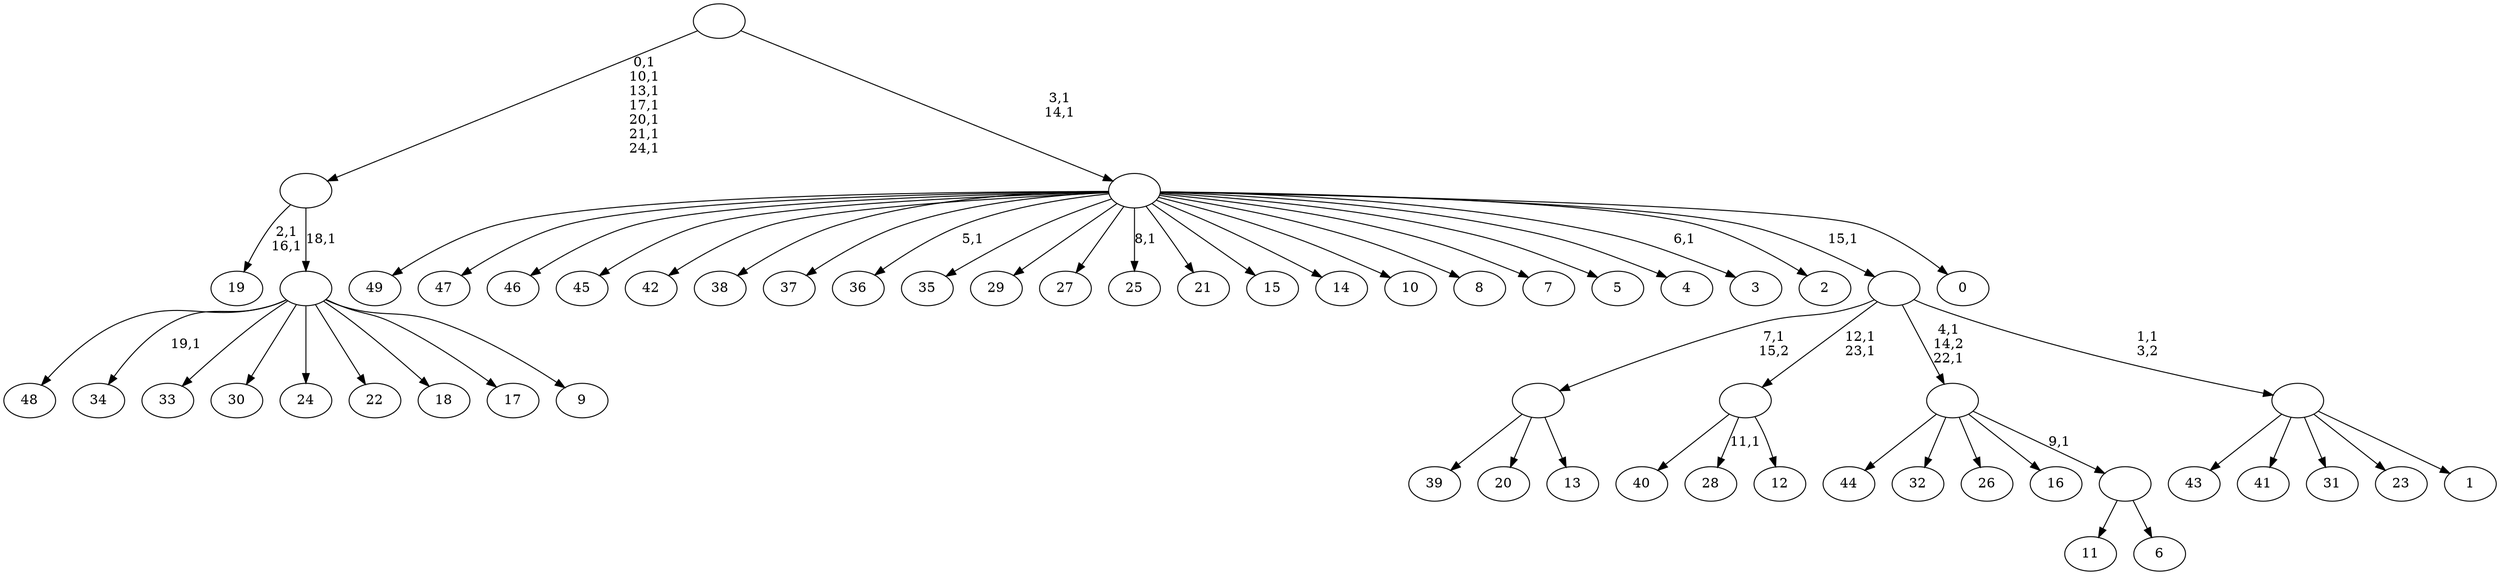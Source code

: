 digraph T {
	75 [label="49"]
	74 [label="48"]
	73 [label="47"]
	72 [label="46"]
	71 [label="45"]
	70 [label="44"]
	69 [label="43"]
	68 [label="42"]
	67 [label="41"]
	66 [label="40"]
	65 [label="39"]
	64 [label="38"]
	63 [label="37"]
	62 [label="36"]
	60 [label="35"]
	59 [label="34"]
	57 [label="33"]
	56 [label="32"]
	55 [label="31"]
	54 [label="30"]
	53 [label="29"]
	52 [label="28"]
	50 [label="27"]
	49 [label="26"]
	48 [label="25"]
	46 [label="24"]
	45 [label="23"]
	44 [label="22"]
	43 [label="21"]
	42 [label="20"]
	41 [label="19"]
	38 [label="18"]
	37 [label="17"]
	36 [label="16"]
	35 [label="15"]
	34 [label="14"]
	33 [label="13"]
	32 [label=""]
	31 [label="12"]
	30 [label=""]
	28 [label="11"]
	27 [label="10"]
	26 [label="9"]
	25 [label=""]
	24 [label=""]
	17 [label="8"]
	16 [label="7"]
	15 [label="6"]
	14 [label=""]
	13 [label=""]
	11 [label="5"]
	10 [label="4"]
	9 [label="3"]
	7 [label="2"]
	6 [label="1"]
	5 [label=""]
	4 [label=""]
	3 [label="0"]
	2 [label=""]
	0 [label=""]
	32 -> 65 [label=""]
	32 -> 42 [label=""]
	32 -> 33 [label=""]
	30 -> 52 [label="11,1"]
	30 -> 66 [label=""]
	30 -> 31 [label=""]
	25 -> 59 [label="19,1"]
	25 -> 74 [label=""]
	25 -> 57 [label=""]
	25 -> 54 [label=""]
	25 -> 46 [label=""]
	25 -> 44 [label=""]
	25 -> 38 [label=""]
	25 -> 37 [label=""]
	25 -> 26 [label=""]
	24 -> 41 [label="2,1\n16,1"]
	24 -> 25 [label="18,1"]
	14 -> 28 [label=""]
	14 -> 15 [label=""]
	13 -> 70 [label=""]
	13 -> 56 [label=""]
	13 -> 49 [label=""]
	13 -> 36 [label=""]
	13 -> 14 [label="9,1"]
	5 -> 69 [label=""]
	5 -> 67 [label=""]
	5 -> 55 [label=""]
	5 -> 45 [label=""]
	5 -> 6 [label=""]
	4 -> 13 [label="4,1\n14,2\n22,1"]
	4 -> 30 [label="12,1\n23,1"]
	4 -> 32 [label="7,1\n15,2"]
	4 -> 5 [label="1,1\n3,2"]
	2 -> 9 [label="6,1"]
	2 -> 48 [label="8,1"]
	2 -> 62 [label="5,1"]
	2 -> 75 [label=""]
	2 -> 73 [label=""]
	2 -> 72 [label=""]
	2 -> 71 [label=""]
	2 -> 68 [label=""]
	2 -> 64 [label=""]
	2 -> 63 [label=""]
	2 -> 60 [label=""]
	2 -> 53 [label=""]
	2 -> 50 [label=""]
	2 -> 43 [label=""]
	2 -> 35 [label=""]
	2 -> 34 [label=""]
	2 -> 27 [label=""]
	2 -> 17 [label=""]
	2 -> 16 [label=""]
	2 -> 11 [label=""]
	2 -> 10 [label=""]
	2 -> 7 [label=""]
	2 -> 4 [label="15,1"]
	2 -> 3 [label=""]
	0 -> 2 [label="3,1\n14,1"]
	0 -> 24 [label="0,1\n10,1\n13,1\n17,1\n20,1\n21,1\n24,1"]
}
